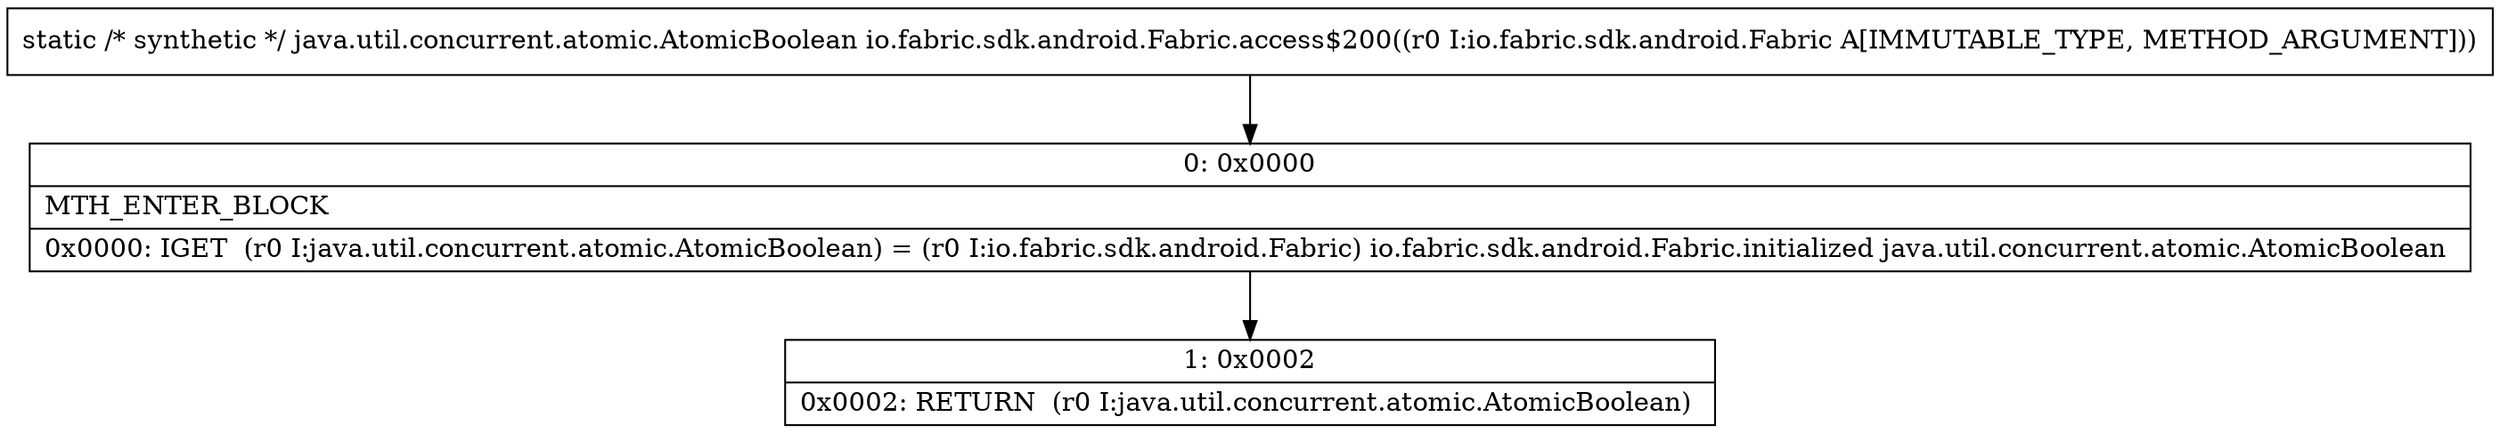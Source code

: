 digraph "CFG forio.fabric.sdk.android.Fabric.access$200(Lio\/fabric\/sdk\/android\/Fabric;)Ljava\/util\/concurrent\/atomic\/AtomicBoolean;" {
Node_0 [shape=record,label="{0\:\ 0x0000|MTH_ENTER_BLOCK\l|0x0000: IGET  (r0 I:java.util.concurrent.atomic.AtomicBoolean) = (r0 I:io.fabric.sdk.android.Fabric) io.fabric.sdk.android.Fabric.initialized java.util.concurrent.atomic.AtomicBoolean \l}"];
Node_1 [shape=record,label="{1\:\ 0x0002|0x0002: RETURN  (r0 I:java.util.concurrent.atomic.AtomicBoolean) \l}"];
MethodNode[shape=record,label="{static \/* synthetic *\/ java.util.concurrent.atomic.AtomicBoolean io.fabric.sdk.android.Fabric.access$200((r0 I:io.fabric.sdk.android.Fabric A[IMMUTABLE_TYPE, METHOD_ARGUMENT])) }"];
MethodNode -> Node_0;
Node_0 -> Node_1;
}

